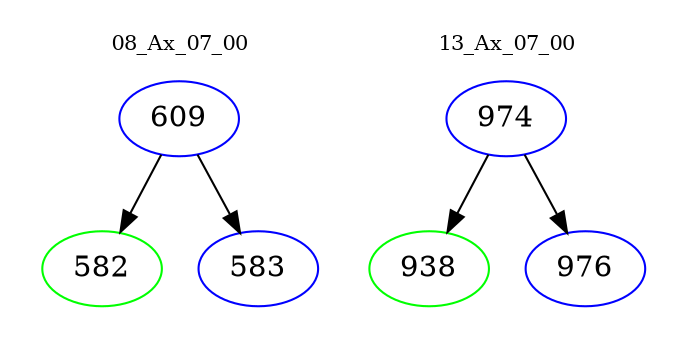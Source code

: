 digraph{
subgraph cluster_0 {
color = white
label = "08_Ax_07_00";
fontsize=10;
T0_609 [label="609", color="blue"]
T0_609 -> T0_582 [color="black"]
T0_582 [label="582", color="green"]
T0_609 -> T0_583 [color="black"]
T0_583 [label="583", color="blue"]
}
subgraph cluster_1 {
color = white
label = "13_Ax_07_00";
fontsize=10;
T1_974 [label="974", color="blue"]
T1_974 -> T1_938 [color="black"]
T1_938 [label="938", color="green"]
T1_974 -> T1_976 [color="black"]
T1_976 [label="976", color="blue"]
}
}

